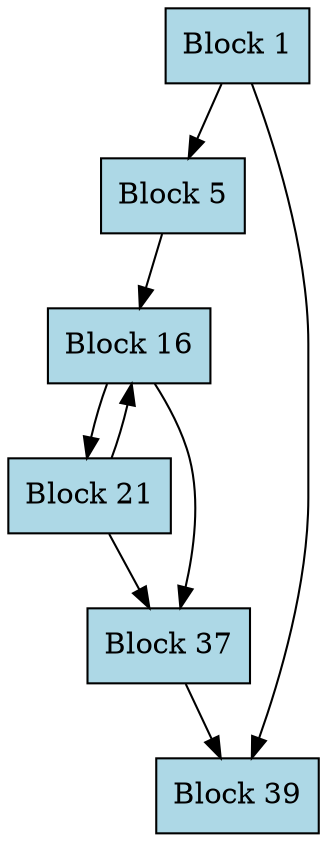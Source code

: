 digraph CFG {
    node [shape=box, style=filled, fillcolor=lightblue];
    
    "1" [label="Block 1"];
    "5" [label="Block 5"];
    "16" [label="Block 16"];
    "21" [label="Block 21"];
    "37" [label="Block 37"];
    "39" [label="Block 39"];
    
    "1" -> "5";
    "1" -> "39";
    "5" -> "16";
    "16" -> "21";
    "16" -> "37";
    "21" -> "16";
    "21" -> "37";
    "37" -> "39";
}